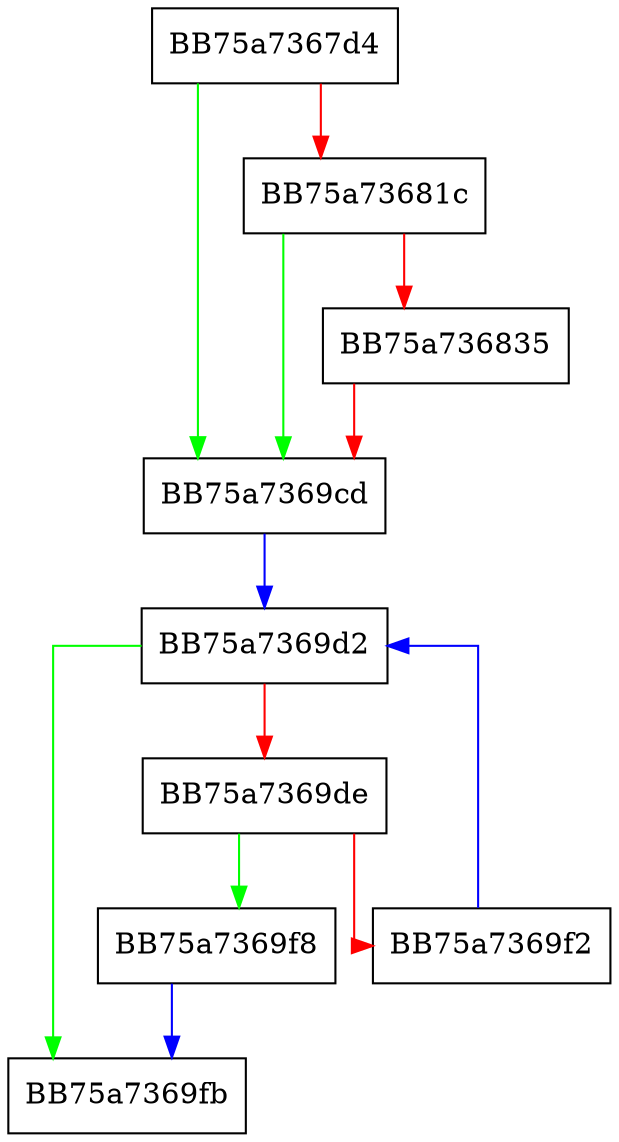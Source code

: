 digraph _get_feature_counter_type {
  node [shape="box"];
  graph [splines=ortho];
  BB75a7367d4 -> BB75a7369cd [color="green"];
  BB75a7367d4 -> BB75a73681c [color="red"];
  BB75a73681c -> BB75a7369cd [color="green"];
  BB75a73681c -> BB75a736835 [color="red"];
  BB75a736835 -> BB75a7369cd [color="red"];
  BB75a7369cd -> BB75a7369d2 [color="blue"];
  BB75a7369d2 -> BB75a7369fb [color="green"];
  BB75a7369d2 -> BB75a7369de [color="red"];
  BB75a7369de -> BB75a7369f8 [color="green"];
  BB75a7369de -> BB75a7369f2 [color="red"];
  BB75a7369f2 -> BB75a7369d2 [color="blue"];
  BB75a7369f8 -> BB75a7369fb [color="blue"];
}